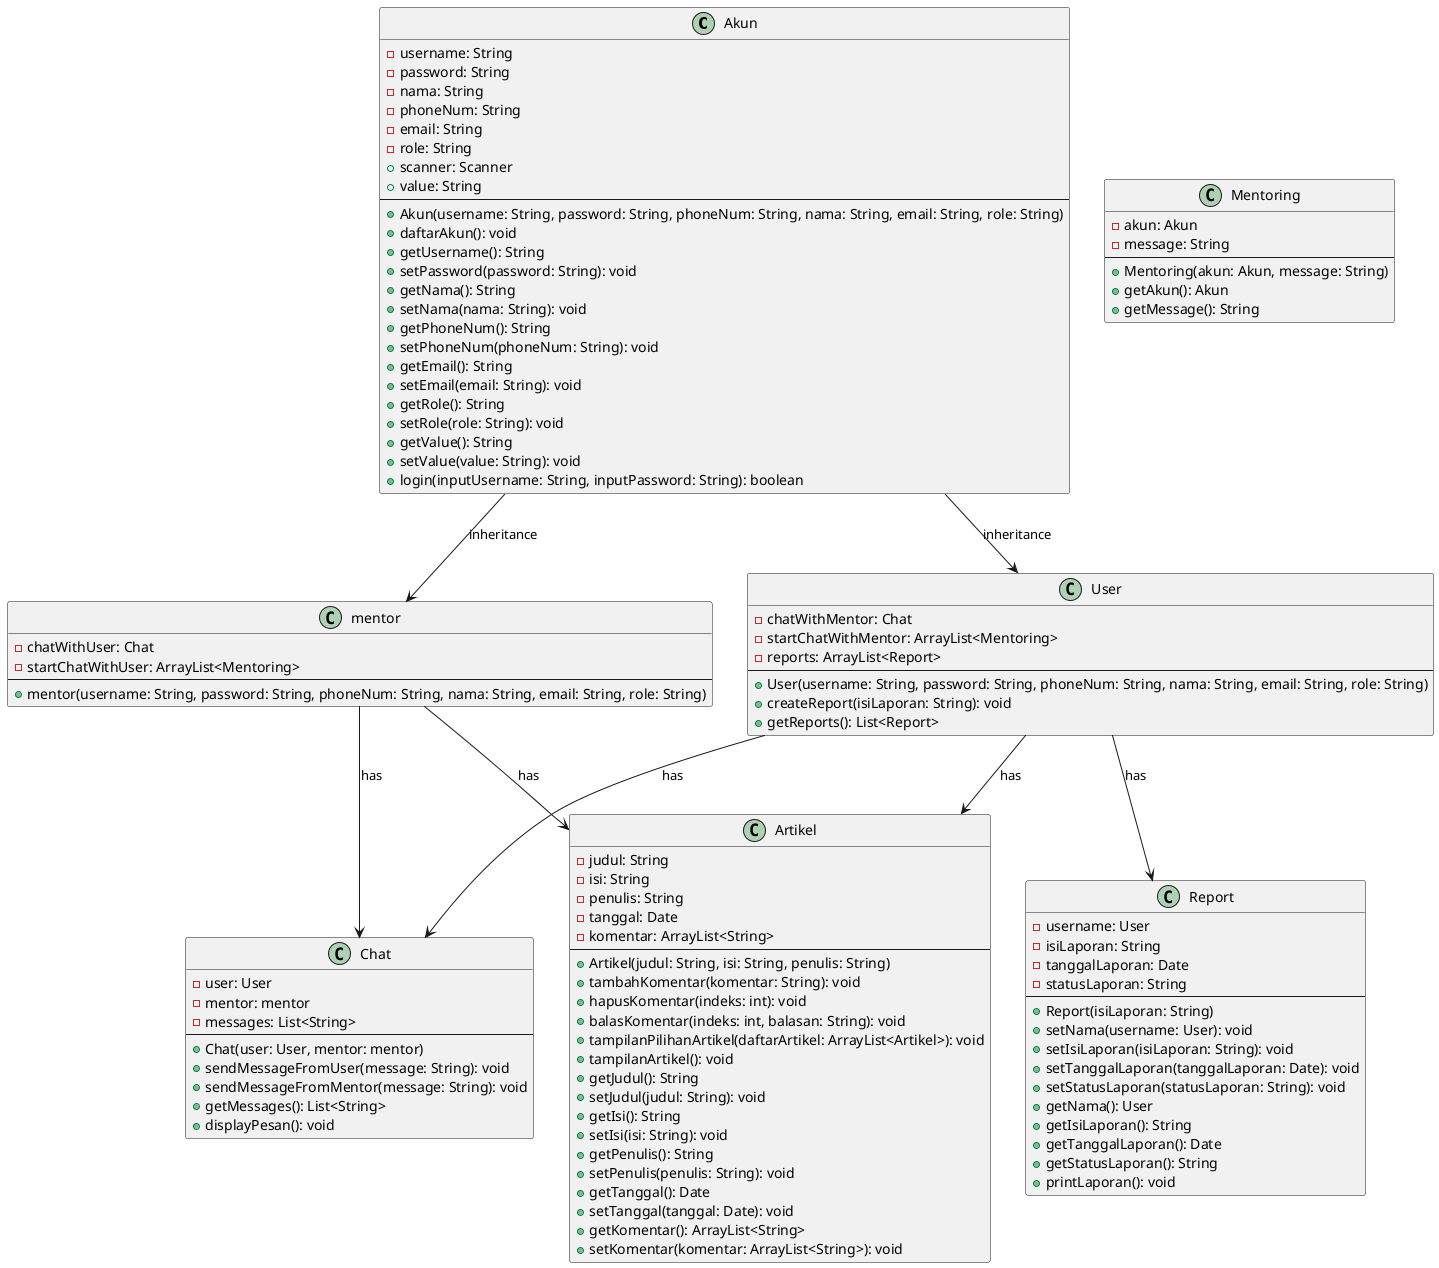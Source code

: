 @startuml

class Akun {
    - username: String
    - password: String
    - nama: String
    - phoneNum: String
    - email: String
    - role: String
    + scanner: Scanner
    + value: String
    --
    + Akun(username: String, password: String, phoneNum: String, nama: String, email: String, role: String)
    + daftarAkun(): void
    + getUsername(): String
    + setPassword(password: String): void
    + getNama(): String
    + setNama(nama: String): void
    + getPhoneNum(): String
    + setPhoneNum(phoneNum: String): void
    + getEmail(): String
    + setEmail(email: String): void
    + getRole(): String
    + setRole(role: String): void
    + getValue(): String
    + setValue(value: String): void
    + login(inputUsername: String, inputPassword: String): boolean
}

class mentor {
    - chatWithUser: Chat
    - startChatWithUser: ArrayList<Mentoring>
    --
    + mentor(username: String, password: String, phoneNum: String, nama: String, email: String, role: String)
}

class User {
    - chatWithMentor: Chat
    - startChatWithMentor: ArrayList<Mentoring>
    - reports: ArrayList<Report>
    --
    + User(username: String, password: String, phoneNum: String, nama: String, email: String, role: String)
    + createReport(isiLaporan: String): void
    + getReports(): List<Report>
}

class Report {
    - username: User
    - isiLaporan: String
    - tanggalLaporan: Date
    - statusLaporan: String
    --
    + Report(isiLaporan: String)
    + setNama(username: User): void
    + setIsiLaporan(isiLaporan: String): void
    + setTanggalLaporan(tanggalLaporan: Date): void
    + setStatusLaporan(statusLaporan: String): void
    + getNama(): User
    + getIsiLaporan(): String
    + getTanggalLaporan(): Date
    + getStatusLaporan(): String
    + printLaporan(): void
}

class Artikel {
    - judul: String
    - isi: String
    - penulis: String
    - tanggal: Date
    - komentar: ArrayList<String>
    --
    + Artikel(judul: String, isi: String, penulis: String)
    + tambahKomentar(komentar: String): void
    + hapusKomentar(indeks: int): void
    + balasKomentar(indeks: int, balasan: String): void
    + tampilanPilihanArtikel(daftarArtikel: ArrayList<Artikel>): void
    + tampilanArtikel(): void
    + getJudul(): String
    + setJudul(judul: String): void
    + getIsi(): String
    + setIsi(isi: String): void
    + getPenulis(): String
    + setPenulis(penulis: String): void
    + getTanggal(): Date
    + setTanggal(tanggal: Date): void
    + getKomentar(): ArrayList<String>
    + setKomentar(komentar: ArrayList<String>): void
}

class Chat {
    - user: User
    - mentor: mentor
    - messages: List<String>
    --
    + Chat(user: User, mentor: mentor)
    + sendMessageFromUser(message: String): void
    + sendMessageFromMentor(message: String): void
    + getMessages(): List<String>
    + displayPesan(): void
}

class Mentoring {
    - akun: Akun
    - message: String
    --
    + Mentoring(akun: Akun, message: String)
    + getAkun(): Akun
    + getMessage(): String
}

Akun --> mentor : inheritance
Akun --> User : inheritance
mentor --> Chat : has
User --> Chat : has
User --> Report : has
mentor --> Artikel : has
User --> Artikel : has

@enduml
